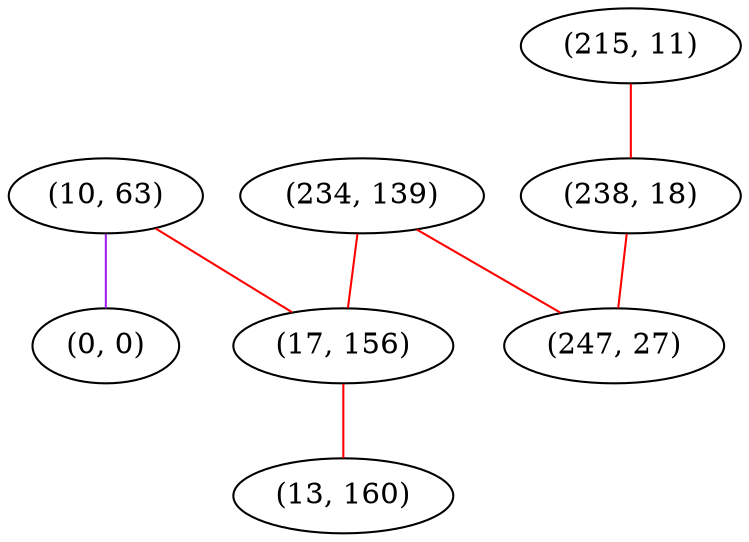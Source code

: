 graph "" {
"(10, 63)";
"(0, 0)";
"(234, 139)";
"(17, 156)";
"(215, 11)";
"(238, 18)";
"(247, 27)";
"(13, 160)";
"(10, 63)" -- "(0, 0)"  [color=purple, key=0, weight=4];
"(10, 63)" -- "(17, 156)"  [color=red, key=0, weight=1];
"(234, 139)" -- "(247, 27)"  [color=red, key=0, weight=1];
"(234, 139)" -- "(17, 156)"  [color=red, key=0, weight=1];
"(17, 156)" -- "(13, 160)"  [color=red, key=0, weight=1];
"(215, 11)" -- "(238, 18)"  [color=red, key=0, weight=1];
"(238, 18)" -- "(247, 27)"  [color=red, key=0, weight=1];
}
